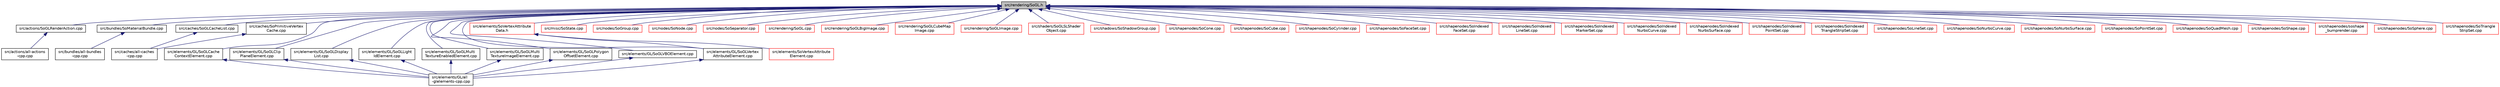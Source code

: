 digraph "src/rendering/SoGL.h"
{
 // LATEX_PDF_SIZE
  edge [fontname="Helvetica",fontsize="10",labelfontname="Helvetica",labelfontsize="10"];
  node [fontname="Helvetica",fontsize="10",shape=record];
  Node1 [label="src/rendering/SoGL.h",height=0.2,width=0.4,color="black", fillcolor="grey75", style="filled", fontcolor="black",tooltip=" "];
  Node1 -> Node2 [dir="back",color="midnightblue",fontsize="10",style="solid",fontname="Helvetica"];
  Node2 [label="src/actions/SoGLRenderAction.cpp",height=0.2,width=0.4,color="black", fillcolor="white", style="filled",URL="$SoGLRenderAction_8cpp.html",tooltip=" "];
  Node2 -> Node3 [dir="back",color="midnightblue",fontsize="10",style="solid",fontname="Helvetica"];
  Node3 [label="src/actions/all-actions\l-cpp.cpp",height=0.2,width=0.4,color="black", fillcolor="white", style="filled",URL="$all-actions-cpp_8cpp.html",tooltip=" "];
  Node1 -> Node4 [dir="back",color="midnightblue",fontsize="10",style="solid",fontname="Helvetica"];
  Node4 [label="src/bundles/SoMaterialBundle.cpp",height=0.2,width=0.4,color="black", fillcolor="white", style="filled",URL="$SoMaterialBundle_8cpp.html",tooltip=" "];
  Node4 -> Node5 [dir="back",color="midnightblue",fontsize="10",style="solid",fontname="Helvetica"];
  Node5 [label="src/bundles/all-bundles\l-cpp.cpp",height=0.2,width=0.4,color="black", fillcolor="white", style="filled",URL="$all-bundles-cpp_8cpp.html",tooltip=" "];
  Node1 -> Node6 [dir="back",color="midnightblue",fontsize="10",style="solid",fontname="Helvetica"];
  Node6 [label="src/caches/SoGLCacheList.cpp",height=0.2,width=0.4,color="black", fillcolor="white", style="filled",URL="$SoGLCacheList_8cpp.html",tooltip=" "];
  Node6 -> Node7 [dir="back",color="midnightblue",fontsize="10",style="solid",fontname="Helvetica"];
  Node7 [label="src/caches/all-caches\l-cpp.cpp",height=0.2,width=0.4,color="black", fillcolor="white", style="filled",URL="$all-caches-cpp_8cpp.html",tooltip=" "];
  Node1 -> Node8 [dir="back",color="midnightblue",fontsize="10",style="solid",fontname="Helvetica"];
  Node8 [label="src/caches/SoPrimitiveVertex\lCache.cpp",height=0.2,width=0.4,color="black", fillcolor="white", style="filled",URL="$SoPrimitiveVertexCache_8cpp.html",tooltip=" "];
  Node8 -> Node7 [dir="back",color="midnightblue",fontsize="10",style="solid",fontname="Helvetica"];
  Node1 -> Node9 [dir="back",color="midnightblue",fontsize="10",style="solid",fontname="Helvetica"];
  Node9 [label="src/elements/GL/SoGLCache\lContextElement.cpp",height=0.2,width=0.4,color="black", fillcolor="white", style="filled",URL="$SoGLCacheContextElement_8cpp.html",tooltip=" "];
  Node9 -> Node10 [dir="back",color="midnightblue",fontsize="10",style="solid",fontname="Helvetica"];
  Node10 [label="src/elements/GL/all\l-glelements-cpp.cpp",height=0.2,width=0.4,color="black", fillcolor="white", style="filled",URL="$all-glelements-cpp_8cpp.html",tooltip=" "];
  Node1 -> Node11 [dir="back",color="midnightblue",fontsize="10",style="solid",fontname="Helvetica"];
  Node11 [label="src/elements/GL/SoGLClip\lPlaneElement.cpp",height=0.2,width=0.4,color="black", fillcolor="white", style="filled",URL="$SoGLClipPlaneElement_8cpp.html",tooltip=" "];
  Node11 -> Node10 [dir="back",color="midnightblue",fontsize="10",style="solid",fontname="Helvetica"];
  Node1 -> Node12 [dir="back",color="midnightblue",fontsize="10",style="solid",fontname="Helvetica"];
  Node12 [label="src/elements/GL/SoGLDisplay\lList.cpp",height=0.2,width=0.4,color="black", fillcolor="white", style="filled",URL="$SoGLDisplayList_8cpp.html",tooltip=" "];
  Node12 -> Node10 [dir="back",color="midnightblue",fontsize="10",style="solid",fontname="Helvetica"];
  Node1 -> Node13 [dir="back",color="midnightblue",fontsize="10",style="solid",fontname="Helvetica"];
  Node13 [label="src/elements/GL/SoGLLight\lIdElement.cpp",height=0.2,width=0.4,color="black", fillcolor="white", style="filled",URL="$SoGLLightIdElement_8cpp.html",tooltip=" "];
  Node13 -> Node10 [dir="back",color="midnightblue",fontsize="10",style="solid",fontname="Helvetica"];
  Node1 -> Node14 [dir="back",color="midnightblue",fontsize="10",style="solid",fontname="Helvetica"];
  Node14 [label="src/elements/GL/SoGLMulti\lTextureEnabledElement.cpp",height=0.2,width=0.4,color="black", fillcolor="white", style="filled",URL="$SoGLMultiTextureEnabledElement_8cpp.html",tooltip=" "];
  Node14 -> Node10 [dir="back",color="midnightblue",fontsize="10",style="solid",fontname="Helvetica"];
  Node1 -> Node15 [dir="back",color="midnightblue",fontsize="10",style="solid",fontname="Helvetica"];
  Node15 [label="src/elements/GL/SoGLMulti\lTextureImageElement.cpp",height=0.2,width=0.4,color="black", fillcolor="white", style="filled",URL="$SoGLMultiTextureImageElement_8cpp.html",tooltip=" "];
  Node15 -> Node10 [dir="back",color="midnightblue",fontsize="10",style="solid",fontname="Helvetica"];
  Node1 -> Node16 [dir="back",color="midnightblue",fontsize="10",style="solid",fontname="Helvetica"];
  Node16 [label="src/elements/GL/SoGLPolygon\lOffsetElement.cpp",height=0.2,width=0.4,color="black", fillcolor="white", style="filled",URL="$SoGLPolygonOffsetElement_8cpp.html",tooltip=" "];
  Node16 -> Node10 [dir="back",color="midnightblue",fontsize="10",style="solid",fontname="Helvetica"];
  Node1 -> Node17 [dir="back",color="midnightblue",fontsize="10",style="solid",fontname="Helvetica"];
  Node17 [label="src/elements/GL/SoGLVBOElement.cpp",height=0.2,width=0.4,color="black", fillcolor="white", style="filled",URL="$SoGLVBOElement_8cpp.html",tooltip=" "];
  Node17 -> Node10 [dir="back",color="midnightblue",fontsize="10",style="solid",fontname="Helvetica"];
  Node1 -> Node18 [dir="back",color="midnightblue",fontsize="10",style="solid",fontname="Helvetica"];
  Node18 [label="src/elements/GL/SoGLVertex\lAttributeElement.cpp",height=0.2,width=0.4,color="black", fillcolor="white", style="filled",URL="$SoGLVertexAttributeElement_8cpp.html",tooltip=" "];
  Node18 -> Node10 [dir="back",color="midnightblue",fontsize="10",style="solid",fontname="Helvetica"];
  Node1 -> Node19 [dir="back",color="midnightblue",fontsize="10",style="solid",fontname="Helvetica"];
  Node19 [label="src/elements/SoVertexAttribute\lData.h",height=0.2,width=0.4,color="red", fillcolor="white", style="filled",URL="$SoVertexAttributeData_8h.html",tooltip=" "];
  Node19 -> Node18 [dir="back",color="midnightblue",fontsize="10",style="solid",fontname="Helvetica"];
  Node19 -> Node20 [dir="back",color="midnightblue",fontsize="10",style="solid",fontname="Helvetica"];
  Node20 [label="src/elements/SoVertexAttribute\lElement.cpp",height=0.2,width=0.4,color="red", fillcolor="white", style="filled",URL="$SoVertexAttributeElement_8cpp.html",tooltip=" "];
  Node1 -> Node24 [dir="back",color="midnightblue",fontsize="10",style="solid",fontname="Helvetica"];
  Node24 [label="src/misc/SoState.cpp",height=0.2,width=0.4,color="red", fillcolor="white", style="filled",URL="$SoState_8cpp.html",tooltip=" "];
  Node1 -> Node26 [dir="back",color="midnightblue",fontsize="10",style="solid",fontname="Helvetica"];
  Node26 [label="src/nodes/SoGroup.cpp",height=0.2,width=0.4,color="red", fillcolor="white", style="filled",URL="$SoGroup_8cpp.html",tooltip=" "];
  Node1 -> Node27 [dir="back",color="midnightblue",fontsize="10",style="solid",fontname="Helvetica"];
  Node27 [label="src/nodes/SoNode.cpp",height=0.2,width=0.4,color="red", fillcolor="white", style="filled",URL="$SoNode_8cpp.html",tooltip=" "];
  Node1 -> Node28 [dir="back",color="midnightblue",fontsize="10",style="solid",fontname="Helvetica"];
  Node28 [label="src/nodes/SoSeparator.cpp",height=0.2,width=0.4,color="red", fillcolor="white", style="filled",URL="$SoSeparator_8cpp.html",tooltip=" "];
  Node1 -> Node29 [dir="back",color="midnightblue",fontsize="10",style="solid",fontname="Helvetica"];
  Node29 [label="src/rendering/SoGL.cpp",height=0.2,width=0.4,color="red", fillcolor="white", style="filled",URL="$SoGL_8cpp.html",tooltip=" "];
  Node1 -> Node31 [dir="back",color="midnightblue",fontsize="10",style="solid",fontname="Helvetica"];
  Node31 [label="src/rendering/SoGLBigImage.cpp",height=0.2,width=0.4,color="red", fillcolor="white", style="filled",URL="$SoGLBigImage_8cpp.html",tooltip=" "];
  Node1 -> Node32 [dir="back",color="midnightblue",fontsize="10",style="solid",fontname="Helvetica"];
  Node32 [label="src/rendering/SoGLCubeMap\lImage.cpp",height=0.2,width=0.4,color="red", fillcolor="white", style="filled",URL="$SoGLCubeMapImage_8cpp.html",tooltip=" "];
  Node1 -> Node33 [dir="back",color="midnightblue",fontsize="10",style="solid",fontname="Helvetica"];
  Node33 [label="src/rendering/SoGLImage.cpp",height=0.2,width=0.4,color="red", fillcolor="white", style="filled",URL="$SoGLImage_8cpp.html",tooltip=" "];
  Node1 -> Node34 [dir="back",color="midnightblue",fontsize="10",style="solid",fontname="Helvetica"];
  Node34 [label="src/shaders/SoGLSLShader\lObject.cpp",height=0.2,width=0.4,color="red", fillcolor="white", style="filled",URL="$SoGLSLShaderObject_8cpp.html",tooltip=" "];
  Node1 -> Node36 [dir="back",color="midnightblue",fontsize="10",style="solid",fontname="Helvetica"];
  Node36 [label="src/shadows/SoShadowGroup.cpp",height=0.2,width=0.4,color="red", fillcolor="white", style="filled",URL="$SoShadowGroup_8cpp.html",tooltip=" "];
  Node1 -> Node38 [dir="back",color="midnightblue",fontsize="10",style="solid",fontname="Helvetica"];
  Node38 [label="src/shapenodes/SoCone.cpp",height=0.2,width=0.4,color="red", fillcolor="white", style="filled",URL="$SoCone_8cpp.html",tooltip=" "];
  Node1 -> Node40 [dir="back",color="midnightblue",fontsize="10",style="solid",fontname="Helvetica"];
  Node40 [label="src/shapenodes/SoCube.cpp",height=0.2,width=0.4,color="red", fillcolor="white", style="filled",URL="$SoCube_8cpp.html",tooltip=" "];
  Node1 -> Node41 [dir="back",color="midnightblue",fontsize="10",style="solid",fontname="Helvetica"];
  Node41 [label="src/shapenodes/SoCylinder.cpp",height=0.2,width=0.4,color="red", fillcolor="white", style="filled",URL="$SoCylinder_8cpp.html",tooltip=" "];
  Node1 -> Node42 [dir="back",color="midnightblue",fontsize="10",style="solid",fontname="Helvetica"];
  Node42 [label="src/shapenodes/SoFaceSet.cpp",height=0.2,width=0.4,color="red", fillcolor="white", style="filled",URL="$SoFaceSet_8cpp.html",tooltip=" "];
  Node1 -> Node43 [dir="back",color="midnightblue",fontsize="10",style="solid",fontname="Helvetica"];
  Node43 [label="src/shapenodes/SoIndexed\lFaceSet.cpp",height=0.2,width=0.4,color="red", fillcolor="white", style="filled",URL="$SoIndexedFaceSet_8cpp.html",tooltip=" "];
  Node1 -> Node44 [dir="back",color="midnightblue",fontsize="10",style="solid",fontname="Helvetica"];
  Node44 [label="src/shapenodes/SoIndexed\lLineSet.cpp",height=0.2,width=0.4,color="red", fillcolor="white", style="filled",URL="$SoIndexedLineSet_8cpp.html",tooltip=" "];
  Node1 -> Node45 [dir="back",color="midnightblue",fontsize="10",style="solid",fontname="Helvetica"];
  Node45 [label="src/shapenodes/SoIndexed\lMarkerSet.cpp",height=0.2,width=0.4,color="red", fillcolor="white", style="filled",URL="$SoIndexedMarkerSet_8cpp.html",tooltip=" "];
  Node1 -> Node46 [dir="back",color="midnightblue",fontsize="10",style="solid",fontname="Helvetica"];
  Node46 [label="src/shapenodes/SoIndexed\lNurbsCurve.cpp",height=0.2,width=0.4,color="red", fillcolor="white", style="filled",URL="$SoIndexedNurbsCurve_8cpp.html",tooltip=" "];
  Node1 -> Node47 [dir="back",color="midnightblue",fontsize="10",style="solid",fontname="Helvetica"];
  Node47 [label="src/shapenodes/SoIndexed\lNurbsSurface.cpp",height=0.2,width=0.4,color="red", fillcolor="white", style="filled",URL="$SoIndexedNurbsSurface_8cpp.html",tooltip=" "];
  Node1 -> Node48 [dir="back",color="midnightblue",fontsize="10",style="solid",fontname="Helvetica"];
  Node48 [label="src/shapenodes/SoIndexed\lPointSet.cpp",height=0.2,width=0.4,color="red", fillcolor="white", style="filled",URL="$SoIndexedPointSet_8cpp.html",tooltip=" "];
  Node1 -> Node49 [dir="back",color="midnightblue",fontsize="10",style="solid",fontname="Helvetica"];
  Node49 [label="src/shapenodes/SoIndexed\lTriangleStripSet.cpp",height=0.2,width=0.4,color="red", fillcolor="white", style="filled",URL="$SoIndexedTriangleStripSet_8cpp.html",tooltip=" "];
  Node1 -> Node50 [dir="back",color="midnightblue",fontsize="10",style="solid",fontname="Helvetica"];
  Node50 [label="src/shapenodes/SoLineSet.cpp",height=0.2,width=0.4,color="red", fillcolor="white", style="filled",URL="$SoLineSet_8cpp.html",tooltip=" "];
  Node1 -> Node51 [dir="back",color="midnightblue",fontsize="10",style="solid",fontname="Helvetica"];
  Node51 [label="src/shapenodes/SoNurbsCurve.cpp",height=0.2,width=0.4,color="red", fillcolor="white", style="filled",URL="$SoNurbsCurve_8cpp.html",tooltip=" "];
  Node1 -> Node52 [dir="back",color="midnightblue",fontsize="10",style="solid",fontname="Helvetica"];
  Node52 [label="src/shapenodes/SoNurbsSurface.cpp",height=0.2,width=0.4,color="red", fillcolor="white", style="filled",URL="$SoNurbsSurface_8cpp.html",tooltip=" "];
  Node1 -> Node53 [dir="back",color="midnightblue",fontsize="10",style="solid",fontname="Helvetica"];
  Node53 [label="src/shapenodes/SoPointSet.cpp",height=0.2,width=0.4,color="red", fillcolor="white", style="filled",URL="$SoPointSet_8cpp.html",tooltip=" "];
  Node1 -> Node54 [dir="back",color="midnightblue",fontsize="10",style="solid",fontname="Helvetica"];
  Node54 [label="src/shapenodes/SoQuadMesh.cpp",height=0.2,width=0.4,color="red", fillcolor="white", style="filled",URL="$SoQuadMesh_8cpp.html",tooltip=" "];
  Node1 -> Node55 [dir="back",color="midnightblue",fontsize="10",style="solid",fontname="Helvetica"];
  Node55 [label="src/shapenodes/SoShape.cpp",height=0.2,width=0.4,color="red", fillcolor="white", style="filled",URL="$SoShape_8cpp.html",tooltip=" "];
  Node1 -> Node56 [dir="back",color="midnightblue",fontsize="10",style="solid",fontname="Helvetica"];
  Node56 [label="src/shapenodes/soshape\l_bumprender.cpp",height=0.2,width=0.4,color="red", fillcolor="white", style="filled",URL="$soshape__bumprender_8cpp.html",tooltip=" "];
  Node1 -> Node57 [dir="back",color="midnightblue",fontsize="10",style="solid",fontname="Helvetica"];
  Node57 [label="src/shapenodes/SoSphere.cpp",height=0.2,width=0.4,color="red", fillcolor="white", style="filled",URL="$SoSphere_8cpp.html",tooltip=" "];
  Node1 -> Node58 [dir="back",color="midnightblue",fontsize="10",style="solid",fontname="Helvetica"];
  Node58 [label="src/shapenodes/SoTriangle\lStripSet.cpp",height=0.2,width=0.4,color="red", fillcolor="white", style="filled",URL="$SoTriangleStripSet_8cpp.html",tooltip=" "];
}

